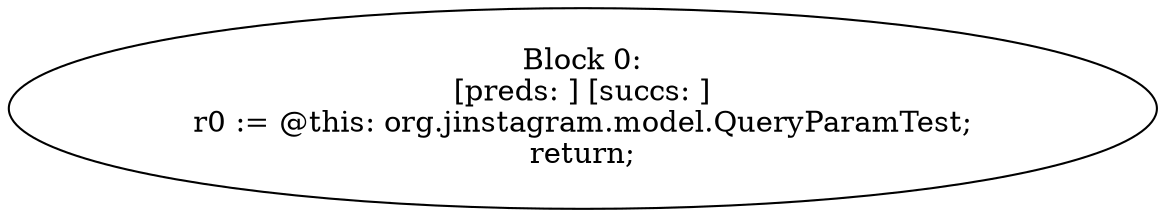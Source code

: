 digraph "unitGraph" {
    "Block 0:
[preds: ] [succs: ]
r0 := @this: org.jinstagram.model.QueryParamTest;
return;
"
}
